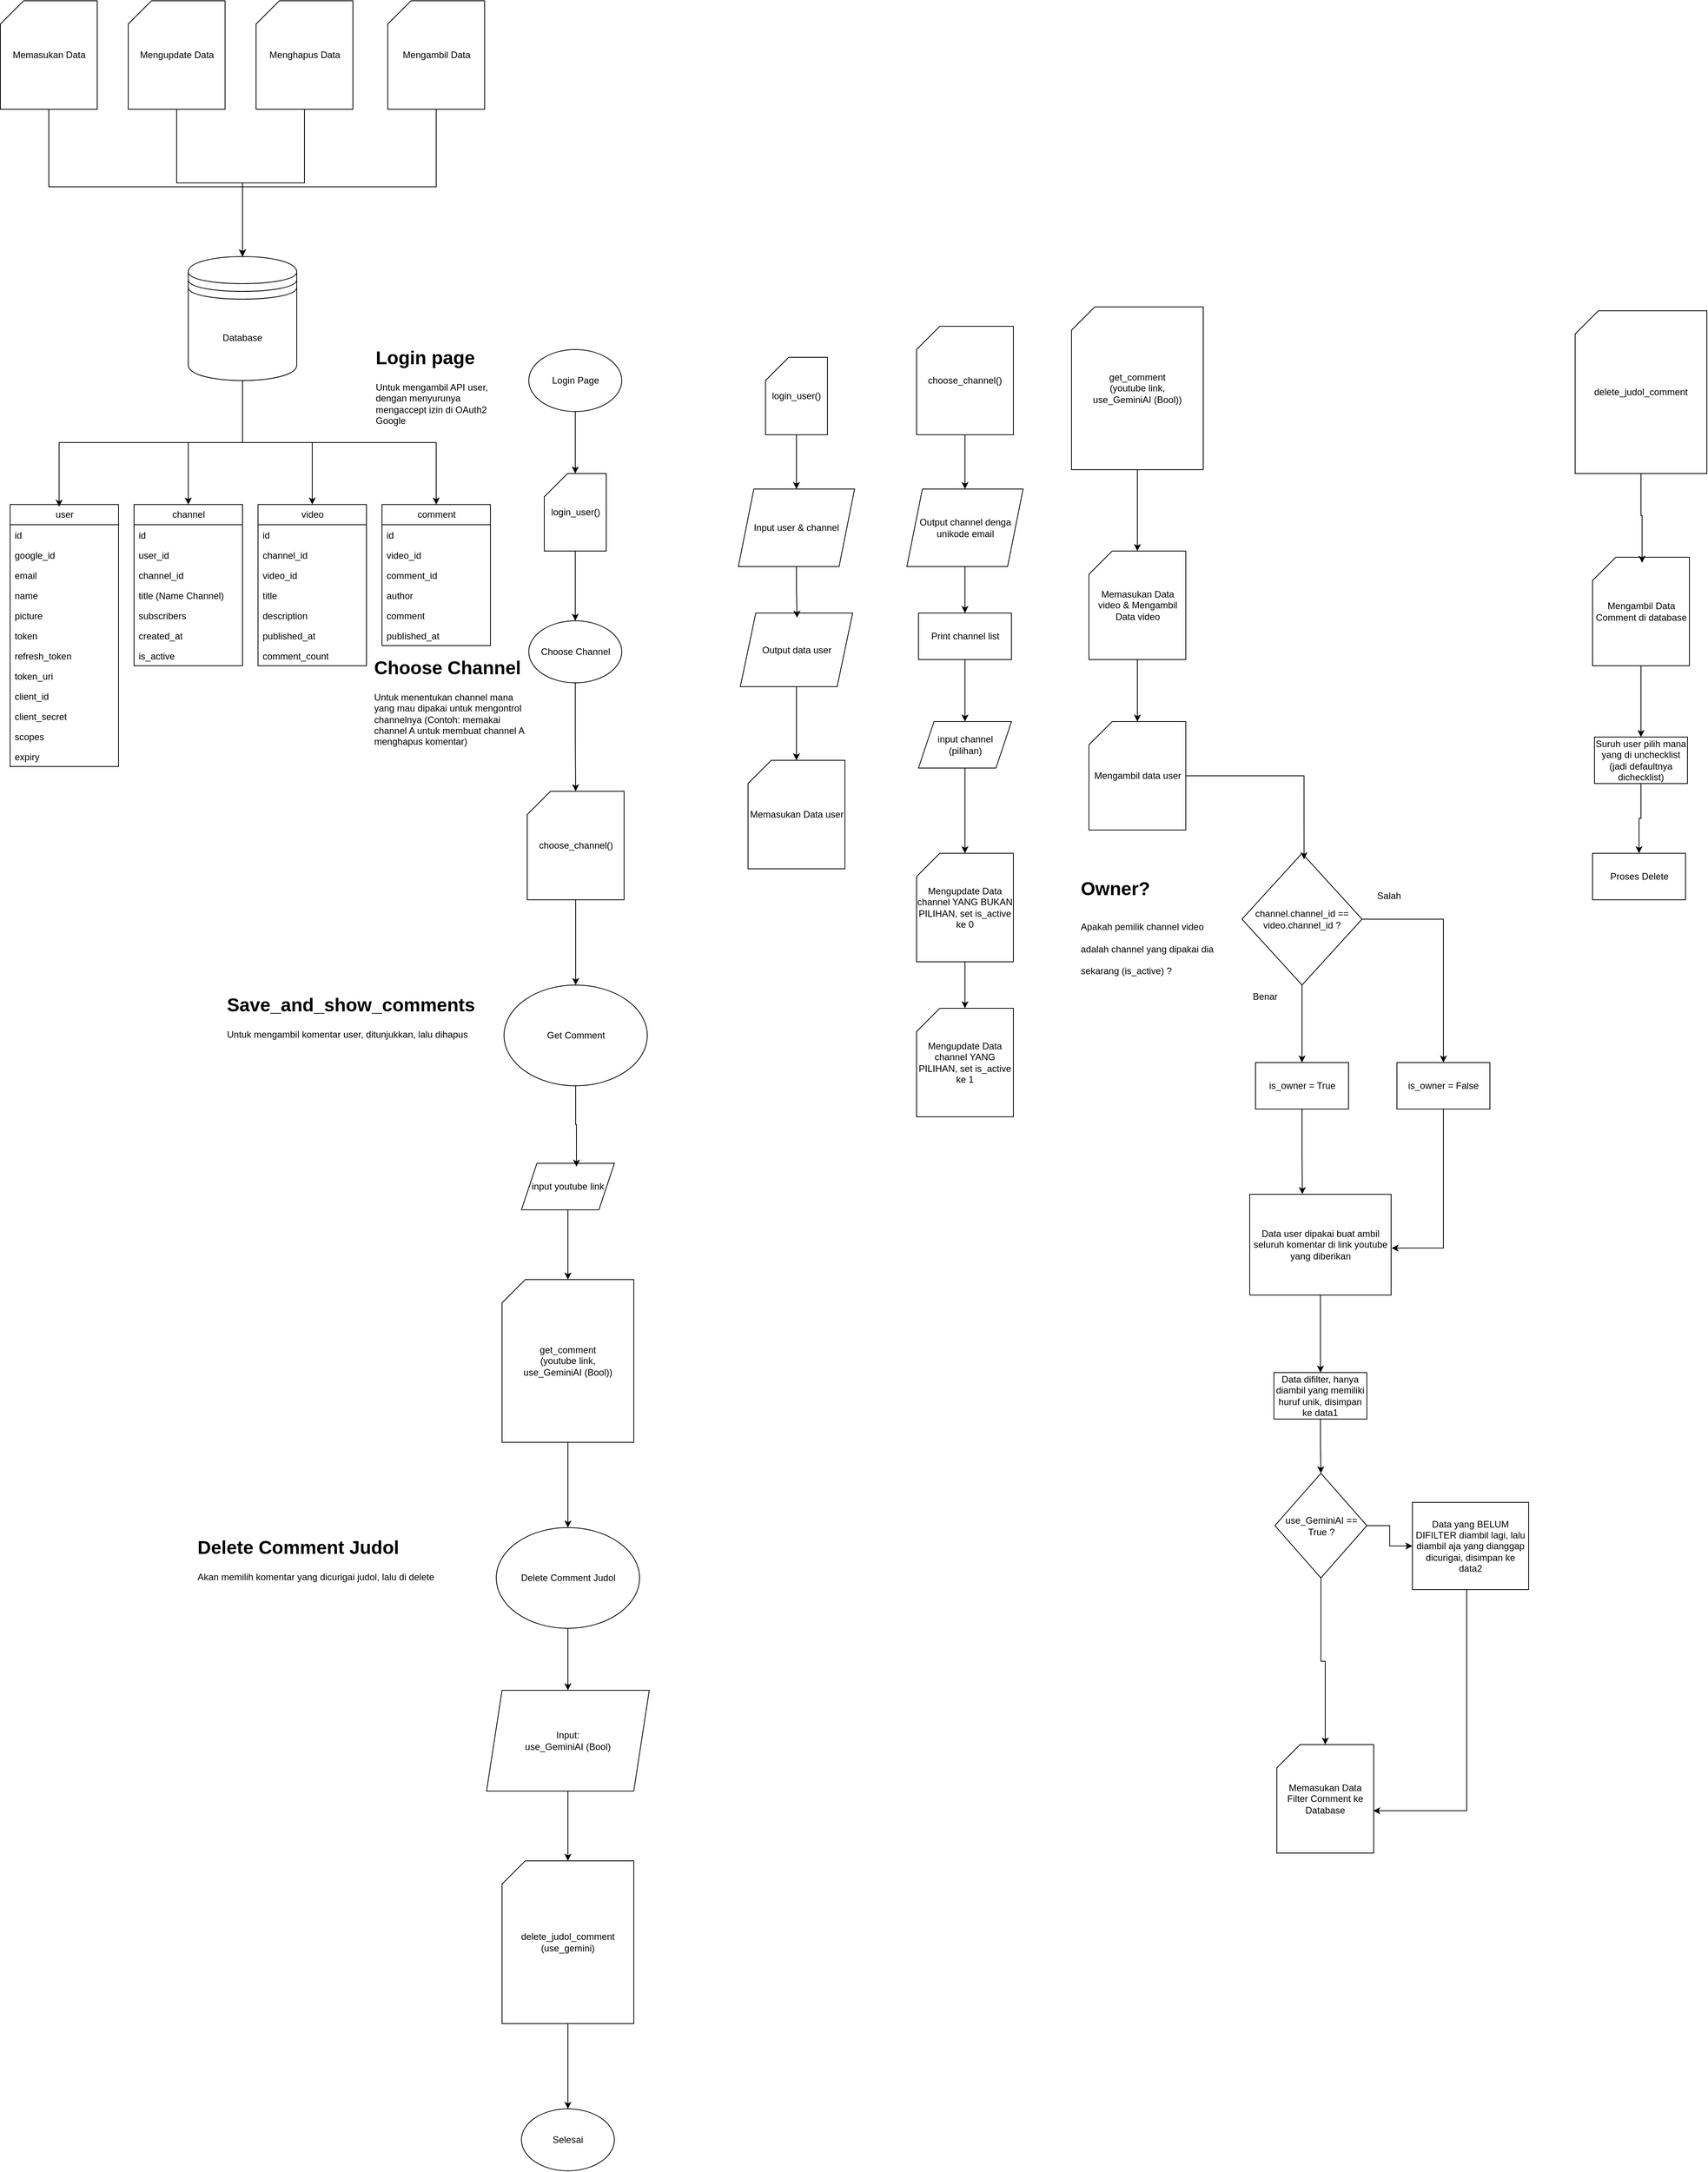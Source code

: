 <mxfile version="27.1.6">
  <diagram name="Page-1" id="75r0CHqdmpS8ziVCV765">
    <mxGraphModel dx="2433" dy="1514" grid="1" gridSize="10" guides="1" tooltips="1" connect="1" arrows="1" fold="1" page="1" pageScale="1" pageWidth="850" pageHeight="1100" math="0" shadow="0">
      <root>
        <mxCell id="0" />
        <mxCell id="1" parent="0" />
        <mxCell id="JXqW-oBA6LnlcBC6Squj-1" value="Login Page" style="ellipse;whiteSpace=wrap;html=1;" parent="1" vertex="1">
          <mxGeometry x="-270.5" y="-110" width="120" height="80" as="geometry" />
        </mxCell>
        <mxCell id="JXqW-oBA6LnlcBC6Squj-8" style="edgeStyle=orthogonalEdgeStyle;rounded=0;orthogonalLoop=1;jettySize=auto;html=1;" parent="1" source="JXqW-oBA6LnlcBC6Squj-3" target="JXqW-oBA6LnlcBC6Squj-7" edge="1">
          <mxGeometry relative="1" as="geometry" />
        </mxCell>
        <mxCell id="JXqW-oBA6LnlcBC6Squj-3" value="login_user()" style="shape=card;whiteSpace=wrap;html=1;" parent="1" vertex="1">
          <mxGeometry x="35" y="-100" width="80" height="100" as="geometry" />
        </mxCell>
        <mxCell id="JXqW-oBA6LnlcBC6Squj-15" style="edgeStyle=orthogonalEdgeStyle;rounded=0;orthogonalLoop=1;jettySize=auto;html=1;" parent="1" source="JXqW-oBA6LnlcBC6Squj-5" target="JXqW-oBA6LnlcBC6Squj-14" edge="1">
          <mxGeometry relative="1" as="geometry" />
        </mxCell>
        <mxCell id="JXqW-oBA6LnlcBC6Squj-5" value="Choose Channel" style="ellipse;whiteSpace=wrap;html=1;" parent="1" vertex="1">
          <mxGeometry x="-270.5" y="240" width="120" height="80" as="geometry" />
        </mxCell>
        <mxCell id="JXqW-oBA6LnlcBC6Squj-6" value="Get Comment" style="ellipse;whiteSpace=wrap;html=1;" parent="1" vertex="1">
          <mxGeometry x="-302.5" y="710" width="185" height="130" as="geometry" />
        </mxCell>
        <mxCell id="JXqW-oBA6LnlcBC6Squj-7" value="Input user &amp;amp; channel" style="shape=parallelogram;perimeter=parallelogramPerimeter;whiteSpace=wrap;html=1;fixedSize=1;" parent="1" vertex="1">
          <mxGeometry y="70" width="150" height="100" as="geometry" />
        </mxCell>
        <mxCell id="JXqW-oBA6LnlcBC6Squj-9" value="Output data user" style="shape=parallelogram;perimeter=parallelogramPerimeter;whiteSpace=wrap;html=1;fixedSize=1;" parent="1" vertex="1">
          <mxGeometry x="2.5" y="230" width="145" height="95" as="geometry" />
        </mxCell>
        <mxCell id="JXqW-oBA6LnlcBC6Squj-13" style="edgeStyle=orthogonalEdgeStyle;rounded=0;orthogonalLoop=1;jettySize=auto;html=1;entryX=0.5;entryY=0;entryDx=0;entryDy=0;" parent="1" source="JXqW-oBA6LnlcBC6Squj-11" target="JXqW-oBA6LnlcBC6Squj-5" edge="1">
          <mxGeometry relative="1" as="geometry" />
        </mxCell>
        <mxCell id="JXqW-oBA6LnlcBC6Squj-11" value="login_user()" style="shape=card;whiteSpace=wrap;html=1;" parent="1" vertex="1">
          <mxGeometry x="-250.5" y="50" width="80" height="100" as="geometry" />
        </mxCell>
        <mxCell id="JXqW-oBA6LnlcBC6Squj-12" style="edgeStyle=orthogonalEdgeStyle;rounded=0;orthogonalLoop=1;jettySize=auto;html=1;entryX=0.5;entryY=0;entryDx=0;entryDy=0;entryPerimeter=0;" parent="1" source="JXqW-oBA6LnlcBC6Squj-1" target="JXqW-oBA6LnlcBC6Squj-11" edge="1">
          <mxGeometry relative="1" as="geometry" />
        </mxCell>
        <mxCell id="JXqW-oBA6LnlcBC6Squj-16" style="edgeStyle=orthogonalEdgeStyle;rounded=0;orthogonalLoop=1;jettySize=auto;html=1;" parent="1" source="JXqW-oBA6LnlcBC6Squj-14" target="JXqW-oBA6LnlcBC6Squj-6" edge="1">
          <mxGeometry relative="1" as="geometry" />
        </mxCell>
        <mxCell id="JXqW-oBA6LnlcBC6Squj-14" value="choose_channel()" style="shape=card;whiteSpace=wrap;html=1;" parent="1" vertex="1">
          <mxGeometry x="-272.5" y="460" width="125" height="140" as="geometry" />
        </mxCell>
        <mxCell id="xB-aLpheTIVvpIYeBYx6-2" style="edgeStyle=orthogonalEdgeStyle;rounded=0;orthogonalLoop=1;jettySize=auto;html=1;" edge="1" parent="1" source="JXqW-oBA6LnlcBC6Squj-18" target="xB-aLpheTIVvpIYeBYx6-1">
          <mxGeometry relative="1" as="geometry" />
        </mxCell>
        <mxCell id="JXqW-oBA6LnlcBC6Squj-18" value="choose_channel()" style="shape=card;whiteSpace=wrap;html=1;" parent="1" vertex="1">
          <mxGeometry x="230" y="-140" width="125" height="140" as="geometry" />
        </mxCell>
        <mxCell id="JXqW-oBA6LnlcBC6Squj-63" style="edgeStyle=orthogonalEdgeStyle;rounded=0;orthogonalLoop=1;jettySize=auto;html=1;" parent="1" source="JXqW-oBA6LnlcBC6Squj-19" target="JXqW-oBA6LnlcBC6Squj-20" edge="1">
          <mxGeometry relative="1" as="geometry" />
        </mxCell>
        <mxCell id="JXqW-oBA6LnlcBC6Squj-65" style="edgeStyle=orthogonalEdgeStyle;rounded=0;orthogonalLoop=1;jettySize=auto;html=1;entryX=0.5;entryY=0;entryDx=0;entryDy=0;" parent="1" source="JXqW-oBA6LnlcBC6Squj-19" target="JXqW-oBA6LnlcBC6Squj-41" edge="1">
          <mxGeometry relative="1" as="geometry" />
        </mxCell>
        <mxCell id="JXqW-oBA6LnlcBC6Squj-66" style="edgeStyle=orthogonalEdgeStyle;rounded=0;orthogonalLoop=1;jettySize=auto;html=1;" parent="1" source="JXqW-oBA6LnlcBC6Squj-19" target="JXqW-oBA6LnlcBC6Squj-54" edge="1">
          <mxGeometry relative="1" as="geometry">
            <Array as="points">
              <mxPoint x="-640" y="10" />
              <mxPoint x="-390" y="10" />
            </Array>
          </mxGeometry>
        </mxCell>
        <mxCell id="JXqW-oBA6LnlcBC6Squj-19" value="Database" style="shape=datastore;whiteSpace=wrap;html=1;" parent="1" vertex="1">
          <mxGeometry x="-710" y="-230" width="140" height="160" as="geometry" />
        </mxCell>
        <mxCell id="JXqW-oBA6LnlcBC6Squj-20" value="channel" style="swimlane;fontStyle=0;childLayout=stackLayout;horizontal=1;startSize=26;fillColor=none;horizontalStack=0;resizeParent=1;resizeParentMax=0;resizeLast=0;collapsible=1;marginBottom=0;html=1;" parent="1" vertex="1">
          <mxGeometry x="-780" y="90" width="140" height="208" as="geometry" />
        </mxCell>
        <mxCell id="JXqW-oBA6LnlcBC6Squj-21" value="id" style="text;strokeColor=none;fillColor=none;align=left;verticalAlign=top;spacingLeft=4;spacingRight=4;overflow=hidden;rotatable=0;points=[[0,0.5],[1,0.5]];portConstraint=eastwest;whiteSpace=wrap;html=1;" parent="JXqW-oBA6LnlcBC6Squj-20" vertex="1">
          <mxGeometry y="26" width="140" height="26" as="geometry" />
        </mxCell>
        <mxCell id="JXqW-oBA6LnlcBC6Squj-22" value="user_id" style="text;strokeColor=none;fillColor=none;align=left;verticalAlign=top;spacingLeft=4;spacingRight=4;overflow=hidden;rotatable=0;points=[[0,0.5],[1,0.5]];portConstraint=eastwest;whiteSpace=wrap;html=1;" parent="JXqW-oBA6LnlcBC6Squj-20" vertex="1">
          <mxGeometry y="52" width="140" height="26" as="geometry" />
        </mxCell>
        <mxCell id="JXqW-oBA6LnlcBC6Squj-23" value="channel_id" style="text;strokeColor=none;fillColor=none;align=left;verticalAlign=top;spacingLeft=4;spacingRight=4;overflow=hidden;rotatable=0;points=[[0,0.5],[1,0.5]];portConstraint=eastwest;whiteSpace=wrap;html=1;" parent="JXqW-oBA6LnlcBC6Squj-20" vertex="1">
          <mxGeometry y="78" width="140" height="26" as="geometry" />
        </mxCell>
        <mxCell id="JXqW-oBA6LnlcBC6Squj-24" value="title (Name Channel)" style="text;strokeColor=none;fillColor=none;align=left;verticalAlign=top;spacingLeft=4;spacingRight=4;overflow=hidden;rotatable=0;points=[[0,0.5],[1,0.5]];portConstraint=eastwest;whiteSpace=wrap;html=1;" parent="JXqW-oBA6LnlcBC6Squj-20" vertex="1">
          <mxGeometry y="104" width="140" height="26" as="geometry" />
        </mxCell>
        <mxCell id="JXqW-oBA6LnlcBC6Squj-26" value="subscribers" style="text;strokeColor=none;fillColor=none;align=left;verticalAlign=top;spacingLeft=4;spacingRight=4;overflow=hidden;rotatable=0;points=[[0,0.5],[1,0.5]];portConstraint=eastwest;whiteSpace=wrap;html=1;" parent="JXqW-oBA6LnlcBC6Squj-20" vertex="1">
          <mxGeometry y="130" width="140" height="26" as="geometry" />
        </mxCell>
        <mxCell id="JXqW-oBA6LnlcBC6Squj-25" value="created_at" style="text;strokeColor=none;fillColor=none;align=left;verticalAlign=top;spacingLeft=4;spacingRight=4;overflow=hidden;rotatable=0;points=[[0,0.5],[1,0.5]];portConstraint=eastwest;whiteSpace=wrap;html=1;" parent="JXqW-oBA6LnlcBC6Squj-20" vertex="1">
          <mxGeometry y="156" width="140" height="26" as="geometry" />
        </mxCell>
        <mxCell id="JXqW-oBA6LnlcBC6Squj-27" value="is_active" style="text;strokeColor=none;fillColor=none;align=left;verticalAlign=top;spacingLeft=4;spacingRight=4;overflow=hidden;rotatable=0;points=[[0,0.5],[1,0.5]];portConstraint=eastwest;whiteSpace=wrap;html=1;" parent="JXqW-oBA6LnlcBC6Squj-20" vertex="1">
          <mxGeometry y="182" width="140" height="26" as="geometry" />
        </mxCell>
        <mxCell id="JXqW-oBA6LnlcBC6Squj-28" value="user" style="swimlane;fontStyle=0;childLayout=stackLayout;horizontal=1;startSize=26;fillColor=none;horizontalStack=0;resizeParent=1;resizeParentMax=0;resizeLast=0;collapsible=1;marginBottom=0;html=1;" parent="1" vertex="1">
          <mxGeometry x="-940" y="90" width="140" height="338" as="geometry" />
        </mxCell>
        <mxCell id="JXqW-oBA6LnlcBC6Squj-29" value="id" style="text;strokeColor=none;fillColor=none;align=left;verticalAlign=top;spacingLeft=4;spacingRight=4;overflow=hidden;rotatable=0;points=[[0,0.5],[1,0.5]];portConstraint=eastwest;whiteSpace=wrap;html=1;" parent="JXqW-oBA6LnlcBC6Squj-28" vertex="1">
          <mxGeometry y="26" width="140" height="26" as="geometry" />
        </mxCell>
        <mxCell id="JXqW-oBA6LnlcBC6Squj-30" value="google_id" style="text;strokeColor=none;fillColor=none;align=left;verticalAlign=top;spacingLeft=4;spacingRight=4;overflow=hidden;rotatable=0;points=[[0,0.5],[1,0.5]];portConstraint=eastwest;whiteSpace=wrap;html=1;" parent="JXqW-oBA6LnlcBC6Squj-28" vertex="1">
          <mxGeometry y="52" width="140" height="26" as="geometry" />
        </mxCell>
        <mxCell id="JXqW-oBA6LnlcBC6Squj-31" value="email" style="text;strokeColor=none;fillColor=none;align=left;verticalAlign=top;spacingLeft=4;spacingRight=4;overflow=hidden;rotatable=0;points=[[0,0.5],[1,0.5]];portConstraint=eastwest;whiteSpace=wrap;html=1;" parent="JXqW-oBA6LnlcBC6Squj-28" vertex="1">
          <mxGeometry y="78" width="140" height="26" as="geometry" />
        </mxCell>
        <mxCell id="JXqW-oBA6LnlcBC6Squj-32" value="name" style="text;strokeColor=none;fillColor=none;align=left;verticalAlign=top;spacingLeft=4;spacingRight=4;overflow=hidden;rotatable=0;points=[[0,0.5],[1,0.5]];portConstraint=eastwest;whiteSpace=wrap;html=1;" parent="JXqW-oBA6LnlcBC6Squj-28" vertex="1">
          <mxGeometry y="104" width="140" height="26" as="geometry" />
        </mxCell>
        <mxCell id="JXqW-oBA6LnlcBC6Squj-33" value="picture" style="text;strokeColor=none;fillColor=none;align=left;verticalAlign=top;spacingLeft=4;spacingRight=4;overflow=hidden;rotatable=0;points=[[0,0.5],[1,0.5]];portConstraint=eastwest;whiteSpace=wrap;html=1;" parent="JXqW-oBA6LnlcBC6Squj-28" vertex="1">
          <mxGeometry y="130" width="140" height="26" as="geometry" />
        </mxCell>
        <mxCell id="JXqW-oBA6LnlcBC6Squj-34" value="token" style="text;strokeColor=none;fillColor=none;align=left;verticalAlign=top;spacingLeft=4;spacingRight=4;overflow=hidden;rotatable=0;points=[[0,0.5],[1,0.5]];portConstraint=eastwest;whiteSpace=wrap;html=1;" parent="JXqW-oBA6LnlcBC6Squj-28" vertex="1">
          <mxGeometry y="156" width="140" height="26" as="geometry" />
        </mxCell>
        <mxCell id="JXqW-oBA6LnlcBC6Squj-38" value="refresh_token" style="text;strokeColor=none;fillColor=none;align=left;verticalAlign=top;spacingLeft=4;spacingRight=4;overflow=hidden;rotatable=0;points=[[0,0.5],[1,0.5]];portConstraint=eastwest;whiteSpace=wrap;html=1;" parent="JXqW-oBA6LnlcBC6Squj-28" vertex="1">
          <mxGeometry y="182" width="140" height="26" as="geometry" />
        </mxCell>
        <mxCell id="JXqW-oBA6LnlcBC6Squj-37" value="token_uri" style="text;strokeColor=none;fillColor=none;align=left;verticalAlign=top;spacingLeft=4;spacingRight=4;overflow=hidden;rotatable=0;points=[[0,0.5],[1,0.5]];portConstraint=eastwest;whiteSpace=wrap;html=1;" parent="JXqW-oBA6LnlcBC6Squj-28" vertex="1">
          <mxGeometry y="208" width="140" height="26" as="geometry" />
        </mxCell>
        <mxCell id="JXqW-oBA6LnlcBC6Squj-36" value="client_id" style="text;strokeColor=none;fillColor=none;align=left;verticalAlign=top;spacingLeft=4;spacingRight=4;overflow=hidden;rotatable=0;points=[[0,0.5],[1,0.5]];portConstraint=eastwest;whiteSpace=wrap;html=1;" parent="JXqW-oBA6LnlcBC6Squj-28" vertex="1">
          <mxGeometry y="234" width="140" height="26" as="geometry" />
        </mxCell>
        <mxCell id="JXqW-oBA6LnlcBC6Squj-40" value="client_secret" style="text;strokeColor=none;fillColor=none;align=left;verticalAlign=top;spacingLeft=4;spacingRight=4;overflow=hidden;rotatable=0;points=[[0,0.5],[1,0.5]];portConstraint=eastwest;whiteSpace=wrap;html=1;" parent="JXqW-oBA6LnlcBC6Squj-28" vertex="1">
          <mxGeometry y="260" width="140" height="26" as="geometry" />
        </mxCell>
        <mxCell id="JXqW-oBA6LnlcBC6Squj-35" value="scopes" style="text;strokeColor=none;fillColor=none;align=left;verticalAlign=top;spacingLeft=4;spacingRight=4;overflow=hidden;rotatable=0;points=[[0,0.5],[1,0.5]];portConstraint=eastwest;whiteSpace=wrap;html=1;" parent="JXqW-oBA6LnlcBC6Squj-28" vertex="1">
          <mxGeometry y="286" width="140" height="26" as="geometry" />
        </mxCell>
        <mxCell id="JXqW-oBA6LnlcBC6Squj-39" value="expiry" style="text;strokeColor=none;fillColor=none;align=left;verticalAlign=top;spacingLeft=4;spacingRight=4;overflow=hidden;rotatable=0;points=[[0,0.5],[1,0.5]];portConstraint=eastwest;whiteSpace=wrap;html=1;" parent="JXqW-oBA6LnlcBC6Squj-28" vertex="1">
          <mxGeometry y="312" width="140" height="26" as="geometry" />
        </mxCell>
        <mxCell id="JXqW-oBA6LnlcBC6Squj-41" value="video" style="swimlane;fontStyle=0;childLayout=stackLayout;horizontal=1;startSize=26;fillColor=none;horizontalStack=0;resizeParent=1;resizeParentMax=0;resizeLast=0;collapsible=1;marginBottom=0;html=1;" parent="1" vertex="1">
          <mxGeometry x="-620" y="90" width="140" height="208" as="geometry" />
        </mxCell>
        <mxCell id="JXqW-oBA6LnlcBC6Squj-42" value="id" style="text;strokeColor=none;fillColor=none;align=left;verticalAlign=top;spacingLeft=4;spacingRight=4;overflow=hidden;rotatable=0;points=[[0,0.5],[1,0.5]];portConstraint=eastwest;whiteSpace=wrap;html=1;" parent="JXqW-oBA6LnlcBC6Squj-41" vertex="1">
          <mxGeometry y="26" width="140" height="26" as="geometry" />
        </mxCell>
        <mxCell id="JXqW-oBA6LnlcBC6Squj-43" value="channel_id" style="text;strokeColor=none;fillColor=none;align=left;verticalAlign=top;spacingLeft=4;spacingRight=4;overflow=hidden;rotatable=0;points=[[0,0.5],[1,0.5]];portConstraint=eastwest;whiteSpace=wrap;html=1;" parent="JXqW-oBA6LnlcBC6Squj-41" vertex="1">
          <mxGeometry y="52" width="140" height="26" as="geometry" />
        </mxCell>
        <mxCell id="JXqW-oBA6LnlcBC6Squj-44" value="video_id" style="text;strokeColor=none;fillColor=none;align=left;verticalAlign=top;spacingLeft=4;spacingRight=4;overflow=hidden;rotatable=0;points=[[0,0.5],[1,0.5]];portConstraint=eastwest;whiteSpace=wrap;html=1;" parent="JXqW-oBA6LnlcBC6Squj-41" vertex="1">
          <mxGeometry y="78" width="140" height="26" as="geometry" />
        </mxCell>
        <mxCell id="JXqW-oBA6LnlcBC6Squj-45" value="title" style="text;strokeColor=none;fillColor=none;align=left;verticalAlign=top;spacingLeft=4;spacingRight=4;overflow=hidden;rotatable=0;points=[[0,0.5],[1,0.5]];portConstraint=eastwest;whiteSpace=wrap;html=1;" parent="JXqW-oBA6LnlcBC6Squj-41" vertex="1">
          <mxGeometry y="104" width="140" height="26" as="geometry" />
        </mxCell>
        <mxCell id="JXqW-oBA6LnlcBC6Squj-46" value="description" style="text;strokeColor=none;fillColor=none;align=left;verticalAlign=top;spacingLeft=4;spacingRight=4;overflow=hidden;rotatable=0;points=[[0,0.5],[1,0.5]];portConstraint=eastwest;whiteSpace=wrap;html=1;" parent="JXqW-oBA6LnlcBC6Squj-41" vertex="1">
          <mxGeometry y="130" width="140" height="26" as="geometry" />
        </mxCell>
        <mxCell id="JXqW-oBA6LnlcBC6Squj-47" value="published_at" style="text;strokeColor=none;fillColor=none;align=left;verticalAlign=top;spacingLeft=4;spacingRight=4;overflow=hidden;rotatable=0;points=[[0,0.5],[1,0.5]];portConstraint=eastwest;whiteSpace=wrap;html=1;" parent="JXqW-oBA6LnlcBC6Squj-41" vertex="1">
          <mxGeometry y="156" width="140" height="26" as="geometry" />
        </mxCell>
        <mxCell id="JXqW-oBA6LnlcBC6Squj-48" value="comment_count" style="text;strokeColor=none;fillColor=none;align=left;verticalAlign=top;spacingLeft=4;spacingRight=4;overflow=hidden;rotatable=0;points=[[0,0.5],[1,0.5]];portConstraint=eastwest;whiteSpace=wrap;html=1;" parent="JXqW-oBA6LnlcBC6Squj-41" vertex="1">
          <mxGeometry y="182" width="140" height="26" as="geometry" />
        </mxCell>
        <mxCell id="JXqW-oBA6LnlcBC6Squj-54" value="comment" style="swimlane;fontStyle=0;childLayout=stackLayout;horizontal=1;startSize=26;fillColor=none;horizontalStack=0;resizeParent=1;resizeParentMax=0;resizeLast=0;collapsible=1;marginBottom=0;html=1;" parent="1" vertex="1">
          <mxGeometry x="-460" y="90" width="140" height="182" as="geometry" />
        </mxCell>
        <mxCell id="JXqW-oBA6LnlcBC6Squj-55" value="id" style="text;strokeColor=none;fillColor=none;align=left;verticalAlign=top;spacingLeft=4;spacingRight=4;overflow=hidden;rotatable=0;points=[[0,0.5],[1,0.5]];portConstraint=eastwest;whiteSpace=wrap;html=1;" parent="JXqW-oBA6LnlcBC6Squj-54" vertex="1">
          <mxGeometry y="26" width="140" height="26" as="geometry" />
        </mxCell>
        <mxCell id="JXqW-oBA6LnlcBC6Squj-56" value="video_id" style="text;strokeColor=none;fillColor=none;align=left;verticalAlign=top;spacingLeft=4;spacingRight=4;overflow=hidden;rotatable=0;points=[[0,0.5],[1,0.5]];portConstraint=eastwest;whiteSpace=wrap;html=1;" parent="JXqW-oBA6LnlcBC6Squj-54" vertex="1">
          <mxGeometry y="52" width="140" height="26" as="geometry" />
        </mxCell>
        <mxCell id="JXqW-oBA6LnlcBC6Squj-57" value="comment_id" style="text;strokeColor=none;fillColor=none;align=left;verticalAlign=top;spacingLeft=4;spacingRight=4;overflow=hidden;rotatable=0;points=[[0,0.5],[1,0.5]];portConstraint=eastwest;whiteSpace=wrap;html=1;" parent="JXqW-oBA6LnlcBC6Squj-54" vertex="1">
          <mxGeometry y="78" width="140" height="26" as="geometry" />
        </mxCell>
        <mxCell id="JXqW-oBA6LnlcBC6Squj-58" value="author" style="text;strokeColor=none;fillColor=none;align=left;verticalAlign=top;spacingLeft=4;spacingRight=4;overflow=hidden;rotatable=0;points=[[0,0.5],[1,0.5]];portConstraint=eastwest;whiteSpace=wrap;html=1;" parent="JXqW-oBA6LnlcBC6Squj-54" vertex="1">
          <mxGeometry y="104" width="140" height="26" as="geometry" />
        </mxCell>
        <mxCell id="JXqW-oBA6LnlcBC6Squj-59" value="comment" style="text;strokeColor=none;fillColor=none;align=left;verticalAlign=top;spacingLeft=4;spacingRight=4;overflow=hidden;rotatable=0;points=[[0,0.5],[1,0.5]];portConstraint=eastwest;whiteSpace=wrap;html=1;" parent="JXqW-oBA6LnlcBC6Squj-54" vertex="1">
          <mxGeometry y="130" width="140" height="26" as="geometry" />
        </mxCell>
        <mxCell id="JXqW-oBA6LnlcBC6Squj-60" value="published_at" style="text;strokeColor=none;fillColor=none;align=left;verticalAlign=top;spacingLeft=4;spacingRight=4;overflow=hidden;rotatable=0;points=[[0,0.5],[1,0.5]];portConstraint=eastwest;whiteSpace=wrap;html=1;" parent="JXqW-oBA6LnlcBC6Squj-54" vertex="1">
          <mxGeometry y="156" width="140" height="26" as="geometry" />
        </mxCell>
        <mxCell id="JXqW-oBA6LnlcBC6Squj-64" style="edgeStyle=orthogonalEdgeStyle;rounded=0;orthogonalLoop=1;jettySize=auto;html=1;entryX=0.452;entryY=0.008;entryDx=0;entryDy=0;entryPerimeter=0;" parent="1" source="JXqW-oBA6LnlcBC6Squj-19" target="JXqW-oBA6LnlcBC6Squj-28" edge="1">
          <mxGeometry relative="1" as="geometry">
            <Array as="points">
              <mxPoint x="-640" y="10" />
              <mxPoint x="-877" y="10" />
            </Array>
          </mxGeometry>
        </mxCell>
        <mxCell id="JXqW-oBA6LnlcBC6Squj-82" style="edgeStyle=orthogonalEdgeStyle;rounded=0;orthogonalLoop=1;jettySize=auto;html=1;entryX=0.5;entryY=0;entryDx=0;entryDy=0;" parent="1" source="JXqW-oBA6LnlcBC6Squj-67" target="JXqW-oBA6LnlcBC6Squj-19" edge="1">
          <mxGeometry relative="1" as="geometry">
            <Array as="points">
              <mxPoint x="-890" y="-320" />
              <mxPoint x="-640" y="-320" />
            </Array>
          </mxGeometry>
        </mxCell>
        <mxCell id="JXqW-oBA6LnlcBC6Squj-67" value="Memasukan Data" style="shape=card;whiteSpace=wrap;html=1;" parent="1" vertex="1">
          <mxGeometry x="-952.5" y="-560" width="125" height="140" as="geometry" />
        </mxCell>
        <mxCell id="JXqW-oBA6LnlcBC6Squj-69" value="Memasukan Data user" style="shape=card;whiteSpace=wrap;html=1;" parent="1" vertex="1">
          <mxGeometry x="12.5" y="420" width="125" height="140" as="geometry" />
        </mxCell>
        <mxCell id="JXqW-oBA6LnlcBC6Squj-70" style="edgeStyle=orthogonalEdgeStyle;rounded=0;orthogonalLoop=1;jettySize=auto;html=1;entryX=0.505;entryY=0.063;entryDx=0;entryDy=0;entryPerimeter=0;" parent="1" source="JXqW-oBA6LnlcBC6Squj-7" target="JXqW-oBA6LnlcBC6Squj-9" edge="1">
          <mxGeometry relative="1" as="geometry" />
        </mxCell>
        <mxCell id="JXqW-oBA6LnlcBC6Squj-71" style="edgeStyle=orthogonalEdgeStyle;rounded=0;orthogonalLoop=1;jettySize=auto;html=1;entryX=0.5;entryY=0;entryDx=0;entryDy=0;entryPerimeter=0;" parent="1" source="JXqW-oBA6LnlcBC6Squj-9" target="JXqW-oBA6LnlcBC6Squj-69" edge="1">
          <mxGeometry relative="1" as="geometry" />
        </mxCell>
        <mxCell id="JXqW-oBA6LnlcBC6Squj-80" style="edgeStyle=orthogonalEdgeStyle;rounded=0;orthogonalLoop=1;jettySize=auto;html=1;" parent="1" source="JXqW-oBA6LnlcBC6Squj-72" target="JXqW-oBA6LnlcBC6Squj-19" edge="1">
          <mxGeometry relative="1" as="geometry" />
        </mxCell>
        <mxCell id="JXqW-oBA6LnlcBC6Squj-72" value="Mengupdate Data" style="shape=card;whiteSpace=wrap;html=1;" parent="1" vertex="1">
          <mxGeometry x="-787.5" y="-560" width="125" height="140" as="geometry" />
        </mxCell>
        <mxCell id="JXqW-oBA6LnlcBC6Squj-83" style="edgeStyle=orthogonalEdgeStyle;rounded=0;orthogonalLoop=1;jettySize=auto;html=1;entryX=0.5;entryY=0;entryDx=0;entryDy=0;" parent="1" source="JXqW-oBA6LnlcBC6Squj-73" target="JXqW-oBA6LnlcBC6Squj-19" edge="1">
          <mxGeometry relative="1" as="geometry" />
        </mxCell>
        <mxCell id="JXqW-oBA6LnlcBC6Squj-73" value="Menghapus Data" style="shape=card;whiteSpace=wrap;html=1;" parent="1" vertex="1">
          <mxGeometry x="-622.5" y="-560" width="125" height="140" as="geometry" />
        </mxCell>
        <mxCell id="JXqW-oBA6LnlcBC6Squj-84" style="edgeStyle=orthogonalEdgeStyle;rounded=0;orthogonalLoop=1;jettySize=auto;html=1;entryX=0.5;entryY=0;entryDx=0;entryDy=0;" parent="1" source="JXqW-oBA6LnlcBC6Squj-74" target="JXqW-oBA6LnlcBC6Squj-19" edge="1">
          <mxGeometry relative="1" as="geometry">
            <Array as="points">
              <mxPoint x="-390" y="-320" />
              <mxPoint x="-640" y="-320" />
            </Array>
          </mxGeometry>
        </mxCell>
        <mxCell id="JXqW-oBA6LnlcBC6Squj-74" value="Mengambil Data" style="shape=card;whiteSpace=wrap;html=1;" parent="1" vertex="1">
          <mxGeometry x="-452.5" y="-560" width="125" height="140" as="geometry" />
        </mxCell>
        <mxCell id="xB-aLpheTIVvpIYeBYx6-4" style="edgeStyle=orthogonalEdgeStyle;rounded=0;orthogonalLoop=1;jettySize=auto;html=1;" edge="1" parent="1" source="xB-aLpheTIVvpIYeBYx6-1" target="xB-aLpheTIVvpIYeBYx6-3">
          <mxGeometry relative="1" as="geometry" />
        </mxCell>
        <mxCell id="xB-aLpheTIVvpIYeBYx6-1" value="Output channel denga&lt;div&gt;unikode email&lt;/div&gt;" style="shape=parallelogram;perimeter=parallelogramPerimeter;whiteSpace=wrap;html=1;fixedSize=1;" vertex="1" parent="1">
          <mxGeometry x="217.5" y="70" width="150" height="100" as="geometry" />
        </mxCell>
        <mxCell id="xB-aLpheTIVvpIYeBYx6-7" style="edgeStyle=orthogonalEdgeStyle;rounded=0;orthogonalLoop=1;jettySize=auto;html=1;" edge="1" parent="1" source="xB-aLpheTIVvpIYeBYx6-3" target="xB-aLpheTIVvpIYeBYx6-6">
          <mxGeometry relative="1" as="geometry" />
        </mxCell>
        <mxCell id="xB-aLpheTIVvpIYeBYx6-3" value="Print channel list" style="rounded=0;whiteSpace=wrap;html=1;" vertex="1" parent="1">
          <mxGeometry x="232.5" y="230" width="120" height="60" as="geometry" />
        </mxCell>
        <mxCell id="xB-aLpheTIVvpIYeBYx6-11" style="edgeStyle=orthogonalEdgeStyle;rounded=0;orthogonalLoop=1;jettySize=auto;html=1;" edge="1" parent="1" source="xB-aLpheTIVvpIYeBYx6-6" target="xB-aLpheTIVvpIYeBYx6-10">
          <mxGeometry relative="1" as="geometry" />
        </mxCell>
        <mxCell id="xB-aLpheTIVvpIYeBYx6-6" value="input channel&lt;div&gt;(pilihan)&lt;/div&gt;" style="shape=parallelogram;perimeter=parallelogramPerimeter;whiteSpace=wrap;html=1;fixedSize=1;" vertex="1" parent="1">
          <mxGeometry x="232.5" y="370" width="120" height="60" as="geometry" />
        </mxCell>
        <mxCell id="xB-aLpheTIVvpIYeBYx6-10" value="Mengupdate Data channel YANG BUKAN PILIHAN, set is_active ke 0" style="shape=card;whiteSpace=wrap;html=1;" vertex="1" parent="1">
          <mxGeometry x="230" y="540" width="125" height="140" as="geometry" />
        </mxCell>
        <mxCell id="xB-aLpheTIVvpIYeBYx6-12" value="Mengupdate Data channel YANG PILIHAN, set is_active ke 1" style="shape=card;whiteSpace=wrap;html=1;" vertex="1" parent="1">
          <mxGeometry x="230" y="740" width="125" height="140" as="geometry" />
        </mxCell>
        <mxCell id="xB-aLpheTIVvpIYeBYx6-13" style="edgeStyle=orthogonalEdgeStyle;rounded=0;orthogonalLoop=1;jettySize=auto;html=1;entryX=0.5;entryY=0;entryDx=0;entryDy=0;entryPerimeter=0;" edge="1" parent="1" source="xB-aLpheTIVvpIYeBYx6-10" target="xB-aLpheTIVvpIYeBYx6-12">
          <mxGeometry relative="1" as="geometry" />
        </mxCell>
        <mxCell id="xB-aLpheTIVvpIYeBYx6-14" value="&lt;h1 style=&quot;margin-top: 0px;&quot;&gt;Login page&lt;/h1&gt;&lt;div&gt;Untuk mengambil API user, dengan menyurunya mengaccept izin di OAuth2 Google&lt;/div&gt;" style="text;html=1;whiteSpace=wrap;overflow=hidden;rounded=0;" vertex="1" parent="1">
          <mxGeometry x="-470" y="-120" width="180" height="120" as="geometry" />
        </mxCell>
        <mxCell id="xB-aLpheTIVvpIYeBYx6-15" value="&lt;h1 style=&quot;margin-top: 0px;&quot;&gt;Choose Channel&lt;/h1&gt;&lt;div&gt;Untuk menentukan channel mana yang mau dipakai untuk mengontrol channelnya (Contoh: memakai channel A untuk membuat channel A menghapus komentar)&lt;/div&gt;" style="text;html=1;whiteSpace=wrap;overflow=hidden;rounded=0;" vertex="1" parent="1">
          <mxGeometry x="-472.5" y="280" width="200" height="120" as="geometry" />
        </mxCell>
        <mxCell id="xB-aLpheTIVvpIYeBYx6-22" style="edgeStyle=orthogonalEdgeStyle;rounded=0;orthogonalLoop=1;jettySize=auto;html=1;" edge="1" parent="1" source="xB-aLpheTIVvpIYeBYx6-17" target="xB-aLpheTIVvpIYeBYx6-21">
          <mxGeometry relative="1" as="geometry" />
        </mxCell>
        <mxCell id="xB-aLpheTIVvpIYeBYx6-17" value="input youtube link" style="shape=parallelogram;perimeter=parallelogramPerimeter;whiteSpace=wrap;html=1;fixedSize=1;" vertex="1" parent="1">
          <mxGeometry x="-280" y="940" width="120" height="60" as="geometry" />
        </mxCell>
        <mxCell id="xB-aLpheTIVvpIYeBYx6-18" style="edgeStyle=orthogonalEdgeStyle;rounded=0;orthogonalLoop=1;jettySize=auto;html=1;entryX=0.592;entryY=0.072;entryDx=0;entryDy=0;entryPerimeter=0;" edge="1" parent="1" source="JXqW-oBA6LnlcBC6Squj-6" target="xB-aLpheTIVvpIYeBYx6-17">
          <mxGeometry relative="1" as="geometry" />
        </mxCell>
        <mxCell id="xB-aLpheTIVvpIYeBYx6-19" value="&lt;h1 style=&quot;margin-top: 0px;&quot;&gt;Save_and_show_comments&lt;/h1&gt;&lt;div&gt;Untuk mengambil komentar user, ditunjukkan, lalu dihapus&lt;/div&gt;" style="text;html=1;whiteSpace=wrap;overflow=hidden;rounded=0;" vertex="1" parent="1">
          <mxGeometry x="-662.5" y="715" width="340" height="120" as="geometry" />
        </mxCell>
        <mxCell id="xB-aLpheTIVvpIYeBYx6-50" style="edgeStyle=orthogonalEdgeStyle;rounded=0;orthogonalLoop=1;jettySize=auto;html=1;entryX=0.5;entryY=0;entryDx=0;entryDy=0;" edge="1" parent="1" source="xB-aLpheTIVvpIYeBYx6-21" target="xB-aLpheTIVvpIYeBYx6-49">
          <mxGeometry relative="1" as="geometry" />
        </mxCell>
        <mxCell id="xB-aLpheTIVvpIYeBYx6-21" value="get_comment&lt;div&gt;(youtube link,&lt;/div&gt;&lt;div&gt;&lt;span style=&quot;background-color: transparent; color: light-dark(rgb(0, 0, 0), rgb(255, 255, 255));&quot;&gt;use_GeminiAI (Bool)&lt;/span&gt;)&lt;/div&gt;" style="shape=card;whiteSpace=wrap;html=1;" vertex="1" parent="1">
          <mxGeometry x="-305" y="1090" width="170" height="210" as="geometry" />
        </mxCell>
        <mxCell id="xB-aLpheTIVvpIYeBYx6-27" style="edgeStyle=orthogonalEdgeStyle;rounded=0;orthogonalLoop=1;jettySize=auto;html=1;" edge="1" parent="1" source="xB-aLpheTIVvpIYeBYx6-24" target="xB-aLpheTIVvpIYeBYx6-25">
          <mxGeometry relative="1" as="geometry" />
        </mxCell>
        <mxCell id="xB-aLpheTIVvpIYeBYx6-24" value="get_comment&lt;div&gt;(youtube link,&lt;/div&gt;&lt;div&gt;&lt;span style=&quot;background-color: transparent; color: light-dark(rgb(0, 0, 0), rgb(255, 255, 255));&quot;&gt;use_GeminiAI (Bool)&lt;/span&gt;)&lt;/div&gt;" style="shape=card;whiteSpace=wrap;html=1;" vertex="1" parent="1">
          <mxGeometry x="430" y="-165" width="170" height="210" as="geometry" />
        </mxCell>
        <mxCell id="xB-aLpheTIVvpIYeBYx6-25" value="Memasukan Data video &amp;amp; Mengambil Data video" style="shape=card;whiteSpace=wrap;html=1;" vertex="1" parent="1">
          <mxGeometry x="452.5" y="150" width="125" height="140" as="geometry" />
        </mxCell>
        <mxCell id="xB-aLpheTIVvpIYeBYx6-30" value="Mengambil data user" style="shape=card;whiteSpace=wrap;html=1;" vertex="1" parent="1">
          <mxGeometry x="452.5" y="370" width="125" height="140" as="geometry" />
        </mxCell>
        <mxCell id="xB-aLpheTIVvpIYeBYx6-31" style="edgeStyle=orthogonalEdgeStyle;rounded=0;orthogonalLoop=1;jettySize=auto;html=1;entryX=0.5;entryY=0;entryDx=0;entryDy=0;entryPerimeter=0;" edge="1" parent="1" source="xB-aLpheTIVvpIYeBYx6-25" target="xB-aLpheTIVvpIYeBYx6-30">
          <mxGeometry relative="1" as="geometry" />
        </mxCell>
        <mxCell id="xB-aLpheTIVvpIYeBYx6-37" style="edgeStyle=orthogonalEdgeStyle;rounded=0;orthogonalLoop=1;jettySize=auto;html=1;entryX=0.5;entryY=0;entryDx=0;entryDy=0;" edge="1" parent="1" source="xB-aLpheTIVvpIYeBYx6-32" target="xB-aLpheTIVvpIYeBYx6-35">
          <mxGeometry relative="1" as="geometry" />
        </mxCell>
        <mxCell id="xB-aLpheTIVvpIYeBYx6-40" style="edgeStyle=orthogonalEdgeStyle;rounded=0;orthogonalLoop=1;jettySize=auto;html=1;entryX=0.5;entryY=0;entryDx=0;entryDy=0;" edge="1" parent="1" source="xB-aLpheTIVvpIYeBYx6-32" target="xB-aLpheTIVvpIYeBYx6-36">
          <mxGeometry relative="1" as="geometry" />
        </mxCell>
        <mxCell id="xB-aLpheTIVvpIYeBYx6-32" value="channel.channel_id == video.channel_id ?" style="rhombus;whiteSpace=wrap;html=1;" vertex="1" parent="1">
          <mxGeometry x="650" y="540" width="155" height="170" as="geometry" />
        </mxCell>
        <mxCell id="xB-aLpheTIVvpIYeBYx6-33" value="&lt;h1 style=&quot;margin-top: 0px;&quot;&gt;&lt;span style=&quot;background-color: transparent; color: light-dark(rgb(0, 0, 0), rgb(255, 255, 255));&quot;&gt;Owner?&lt;/span&gt;&lt;/h1&gt;&lt;h1 style=&quot;margin-top: 0px;&quot;&gt;&lt;span style=&quot;font-size: 12px; font-weight: 400;&quot;&gt;Apakah pemilik channel video adalah channel yang dipakai dia sekarang (is_active) ?&lt;/span&gt;&lt;/h1&gt;" style="text;html=1;whiteSpace=wrap;overflow=hidden;rounded=0;" vertex="1" parent="1">
          <mxGeometry x="440" y="565" width="180" height="155" as="geometry" />
        </mxCell>
        <mxCell id="xB-aLpheTIVvpIYeBYx6-34" style="edgeStyle=orthogonalEdgeStyle;rounded=0;orthogonalLoop=1;jettySize=auto;html=1;entryX=0.517;entryY=0.045;entryDx=0;entryDy=0;entryPerimeter=0;" edge="1" parent="1" source="xB-aLpheTIVvpIYeBYx6-30" target="xB-aLpheTIVvpIYeBYx6-32">
          <mxGeometry relative="1" as="geometry" />
        </mxCell>
        <mxCell id="xB-aLpheTIVvpIYeBYx6-35" value="is_owner = True" style="rounded=0;whiteSpace=wrap;html=1;" vertex="1" parent="1">
          <mxGeometry x="667.5" y="810" width="120" height="60" as="geometry" />
        </mxCell>
        <mxCell id="xB-aLpheTIVvpIYeBYx6-36" value="is_owner = False" style="rounded=0;whiteSpace=wrap;html=1;" vertex="1" parent="1">
          <mxGeometry x="850" y="810" width="120" height="60" as="geometry" />
        </mxCell>
        <mxCell id="xB-aLpheTIVvpIYeBYx6-38" value="Benar" style="text;html=1;align=center;verticalAlign=middle;whiteSpace=wrap;rounded=0;" vertex="1" parent="1">
          <mxGeometry x="650" y="710" width="60" height="30" as="geometry" />
        </mxCell>
        <mxCell id="xB-aLpheTIVvpIYeBYx6-39" value="Salah" style="text;html=1;align=center;verticalAlign=middle;whiteSpace=wrap;rounded=0;" vertex="1" parent="1">
          <mxGeometry x="810" y="580" width="60" height="30" as="geometry" />
        </mxCell>
        <mxCell id="xB-aLpheTIVvpIYeBYx6-59" style="edgeStyle=orthogonalEdgeStyle;rounded=0;orthogonalLoop=1;jettySize=auto;html=1;" edge="1" parent="1" source="xB-aLpheTIVvpIYeBYx6-42" target="xB-aLpheTIVvpIYeBYx6-58">
          <mxGeometry relative="1" as="geometry" />
        </mxCell>
        <mxCell id="xB-aLpheTIVvpIYeBYx6-42" value="Data user dipakai buat ambil seluruh komentar di link youtube yang diberikan" style="rounded=0;whiteSpace=wrap;html=1;" vertex="1" parent="1">
          <mxGeometry x="660" y="980" width="182.5" height="130" as="geometry" />
        </mxCell>
        <mxCell id="xB-aLpheTIVvpIYeBYx6-43" style="edgeStyle=orthogonalEdgeStyle;rounded=0;orthogonalLoop=1;jettySize=auto;html=1;entryX=0.372;entryY=-0.002;entryDx=0;entryDy=0;entryPerimeter=0;" edge="1" parent="1" source="xB-aLpheTIVvpIYeBYx6-35" target="xB-aLpheTIVvpIYeBYx6-42">
          <mxGeometry relative="1" as="geometry" />
        </mxCell>
        <mxCell id="xB-aLpheTIVvpIYeBYx6-44" style="edgeStyle=orthogonalEdgeStyle;rounded=0;orthogonalLoop=1;jettySize=auto;html=1;entryX=1.003;entryY=0.534;entryDx=0;entryDy=0;entryPerimeter=0;" edge="1" parent="1" source="xB-aLpheTIVvpIYeBYx6-36" target="xB-aLpheTIVvpIYeBYx6-42">
          <mxGeometry relative="1" as="geometry">
            <Array as="points">
              <mxPoint x="910" y="1049" />
            </Array>
          </mxGeometry>
        </mxCell>
        <mxCell id="xB-aLpheTIVvpIYeBYx6-47" value="Memasukan Data Filter Comment ke Database" style="shape=card;whiteSpace=wrap;html=1;" vertex="1" parent="1">
          <mxGeometry x="695" y="1690" width="125" height="140" as="geometry" />
        </mxCell>
        <mxCell id="xB-aLpheTIVvpIYeBYx6-52" style="edgeStyle=orthogonalEdgeStyle;rounded=0;orthogonalLoop=1;jettySize=auto;html=1;entryX=0.5;entryY=0;entryDx=0;entryDy=0;" edge="1" parent="1" source="xB-aLpheTIVvpIYeBYx6-49" target="xB-aLpheTIVvpIYeBYx6-51">
          <mxGeometry relative="1" as="geometry" />
        </mxCell>
        <mxCell id="xB-aLpheTIVvpIYeBYx6-49" value="Delete Comment Judol" style="ellipse;whiteSpace=wrap;html=1;" vertex="1" parent="1">
          <mxGeometry x="-312.5" y="1410" width="185" height="130" as="geometry" />
        </mxCell>
        <mxCell id="xB-aLpheTIVvpIYeBYx6-54" style="edgeStyle=orthogonalEdgeStyle;rounded=0;orthogonalLoop=1;jettySize=auto;html=1;" edge="1" parent="1" source="xB-aLpheTIVvpIYeBYx6-51" target="xB-aLpheTIVvpIYeBYx6-53">
          <mxGeometry relative="1" as="geometry" />
        </mxCell>
        <mxCell id="xB-aLpheTIVvpIYeBYx6-51" value="Input:&lt;div&gt;use_GeminiAI (Bool)&lt;/div&gt;" style="shape=parallelogram;perimeter=parallelogramPerimeter;whiteSpace=wrap;html=1;fixedSize=1;" vertex="1" parent="1">
          <mxGeometry x="-325" y="1620" width="210" height="130" as="geometry" />
        </mxCell>
        <mxCell id="xB-aLpheTIVvpIYeBYx6-73" style="edgeStyle=orthogonalEdgeStyle;rounded=0;orthogonalLoop=1;jettySize=auto;html=1;entryX=0.5;entryY=0;entryDx=0;entryDy=0;" edge="1" parent="1" source="xB-aLpheTIVvpIYeBYx6-53" target="xB-aLpheTIVvpIYeBYx6-72">
          <mxGeometry relative="1" as="geometry" />
        </mxCell>
        <mxCell id="xB-aLpheTIVvpIYeBYx6-53" value="delete_judol_comment&lt;br&gt;(use_gemini)" style="shape=card;whiteSpace=wrap;html=1;" vertex="1" parent="1">
          <mxGeometry x="-305" y="1840" width="170" height="210" as="geometry" />
        </mxCell>
        <mxCell id="xB-aLpheTIVvpIYeBYx6-56" value="delete_judol_comment" style="shape=card;whiteSpace=wrap;html=1;" vertex="1" parent="1">
          <mxGeometry x="1080" y="-160" width="170" height="210" as="geometry" />
        </mxCell>
        <mxCell id="xB-aLpheTIVvpIYeBYx6-57" value="&lt;h1 style=&quot;margin-top: 0px;&quot;&gt;Delete Comment Judol&lt;/h1&gt;&lt;div&gt;Akan memilih komentar yang dicurigai judol, lalu di delete&lt;/div&gt;" style="text;html=1;whiteSpace=wrap;overflow=hidden;rounded=0;" vertex="1" parent="1">
          <mxGeometry x="-700" y="1415" width="340" height="120" as="geometry" />
        </mxCell>
        <mxCell id="xB-aLpheTIVvpIYeBYx6-61" style="edgeStyle=orthogonalEdgeStyle;rounded=0;orthogonalLoop=1;jettySize=auto;html=1;entryX=0.5;entryY=0;entryDx=0;entryDy=0;" edge="1" parent="1" source="xB-aLpheTIVvpIYeBYx6-58" target="xB-aLpheTIVvpIYeBYx6-60">
          <mxGeometry relative="1" as="geometry" />
        </mxCell>
        <mxCell id="xB-aLpheTIVvpIYeBYx6-58" value="Data difilter, hanya diambil yang memiliki huruf unik, disimpan ke data1" style="rounded=0;whiteSpace=wrap;html=1;" vertex="1" parent="1">
          <mxGeometry x="691.25" y="1210" width="120" height="60" as="geometry" />
        </mxCell>
        <mxCell id="xB-aLpheTIVvpIYeBYx6-63" style="edgeStyle=orthogonalEdgeStyle;rounded=0;orthogonalLoop=1;jettySize=auto;html=1;entryX=0;entryY=0.5;entryDx=0;entryDy=0;" edge="1" parent="1" source="xB-aLpheTIVvpIYeBYx6-60" target="xB-aLpheTIVvpIYeBYx6-62">
          <mxGeometry relative="1" as="geometry" />
        </mxCell>
        <mxCell id="xB-aLpheTIVvpIYeBYx6-60" value="use_GeminiAI == True ?" style="rhombus;whiteSpace=wrap;html=1;" vertex="1" parent="1">
          <mxGeometry x="692.5" y="1340" width="118.75" height="135" as="geometry" />
        </mxCell>
        <mxCell id="xB-aLpheTIVvpIYeBYx6-62" value="Data yang BELUM DIFILTER diambil lagi, lalu diambil aja yang dianggap dicurigai, disimpan ke data2" style="rounded=0;whiteSpace=wrap;html=1;" vertex="1" parent="1">
          <mxGeometry x="870" y="1377.5" width="150" height="112.5" as="geometry" />
        </mxCell>
        <mxCell id="xB-aLpheTIVvpIYeBYx6-64" style="edgeStyle=orthogonalEdgeStyle;rounded=0;orthogonalLoop=1;jettySize=auto;html=1;entryX=0.5;entryY=0;entryDx=0;entryDy=0;entryPerimeter=0;" edge="1" parent="1" source="xB-aLpheTIVvpIYeBYx6-60" target="xB-aLpheTIVvpIYeBYx6-47">
          <mxGeometry relative="1" as="geometry" />
        </mxCell>
        <mxCell id="xB-aLpheTIVvpIYeBYx6-65" style="edgeStyle=orthogonalEdgeStyle;rounded=0;orthogonalLoop=1;jettySize=auto;html=1;entryX=0.995;entryY=0.61;entryDx=0;entryDy=0;entryPerimeter=0;" edge="1" parent="1" source="xB-aLpheTIVvpIYeBYx6-62" target="xB-aLpheTIVvpIYeBYx6-47">
          <mxGeometry relative="1" as="geometry">
            <Array as="points">
              <mxPoint x="940" y="1775" />
            </Array>
          </mxGeometry>
        </mxCell>
        <mxCell id="xB-aLpheTIVvpIYeBYx6-69" style="edgeStyle=orthogonalEdgeStyle;rounded=0;orthogonalLoop=1;jettySize=auto;html=1;entryX=0.5;entryY=0;entryDx=0;entryDy=0;" edge="1" parent="1" source="xB-aLpheTIVvpIYeBYx6-66" target="xB-aLpheTIVvpIYeBYx6-68">
          <mxGeometry relative="1" as="geometry" />
        </mxCell>
        <mxCell id="xB-aLpheTIVvpIYeBYx6-66" value="Mengambil Data Comment di database" style="shape=card;whiteSpace=wrap;html=1;" vertex="1" parent="1">
          <mxGeometry x="1102.5" y="158" width="125" height="140" as="geometry" />
        </mxCell>
        <mxCell id="xB-aLpheTIVvpIYeBYx6-67" style="edgeStyle=orthogonalEdgeStyle;rounded=0;orthogonalLoop=1;jettySize=auto;html=1;entryX=0.511;entryY=0.051;entryDx=0;entryDy=0;entryPerimeter=0;" edge="1" parent="1" source="xB-aLpheTIVvpIYeBYx6-56" target="xB-aLpheTIVvpIYeBYx6-66">
          <mxGeometry relative="1" as="geometry" />
        </mxCell>
        <mxCell id="xB-aLpheTIVvpIYeBYx6-71" style="edgeStyle=orthogonalEdgeStyle;rounded=0;orthogonalLoop=1;jettySize=auto;html=1;entryX=0.5;entryY=0;entryDx=0;entryDy=0;" edge="1" parent="1" source="xB-aLpheTIVvpIYeBYx6-68" target="xB-aLpheTIVvpIYeBYx6-70">
          <mxGeometry relative="1" as="geometry" />
        </mxCell>
        <mxCell id="xB-aLpheTIVvpIYeBYx6-68" value="Suruh user pilih mana yang di unchecklist (jadi defaultnya dichecklist)" style="rounded=0;whiteSpace=wrap;html=1;" vertex="1" parent="1">
          <mxGeometry x="1105" y="390" width="120" height="60" as="geometry" />
        </mxCell>
        <mxCell id="xB-aLpheTIVvpIYeBYx6-70" value="Proses Delete" style="rounded=0;whiteSpace=wrap;html=1;" vertex="1" parent="1">
          <mxGeometry x="1102.5" y="540" width="120" height="60" as="geometry" />
        </mxCell>
        <mxCell id="xB-aLpheTIVvpIYeBYx6-72" value="Selesai" style="ellipse;whiteSpace=wrap;html=1;" vertex="1" parent="1">
          <mxGeometry x="-280" y="2160" width="120" height="80" as="geometry" />
        </mxCell>
      </root>
    </mxGraphModel>
  </diagram>
</mxfile>
